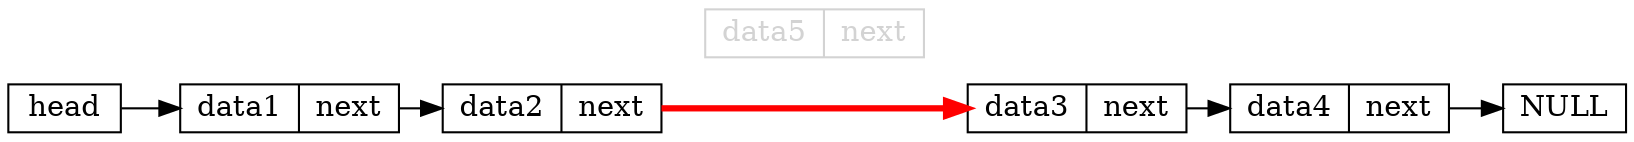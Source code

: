
digraph node_5_3 {
    layout=neato;
    node [shape = record,height=.1];
    node0[label = "head", pos = "0,0!"];
    node1[label = "data1|next", pos = "1.5,0!"];
    node2[label = "data2|next", pos = "3.25,0!"];
    node3[label = "data5|next", pos = "5,0.5!", fontcolor="lightgrey", color="lightgrey"];
    node4[label = "data3|next", pos = "6.75,0!"];
    node5[label = "data4|next", pos = "8.5,0!"];
    node6[label = "NULL", pos = "10,0!"];

    node0->node1->node2;
    node4->node5->node6;
    node2->node4[style="filled", color="red", penwidth="3"];
} 
